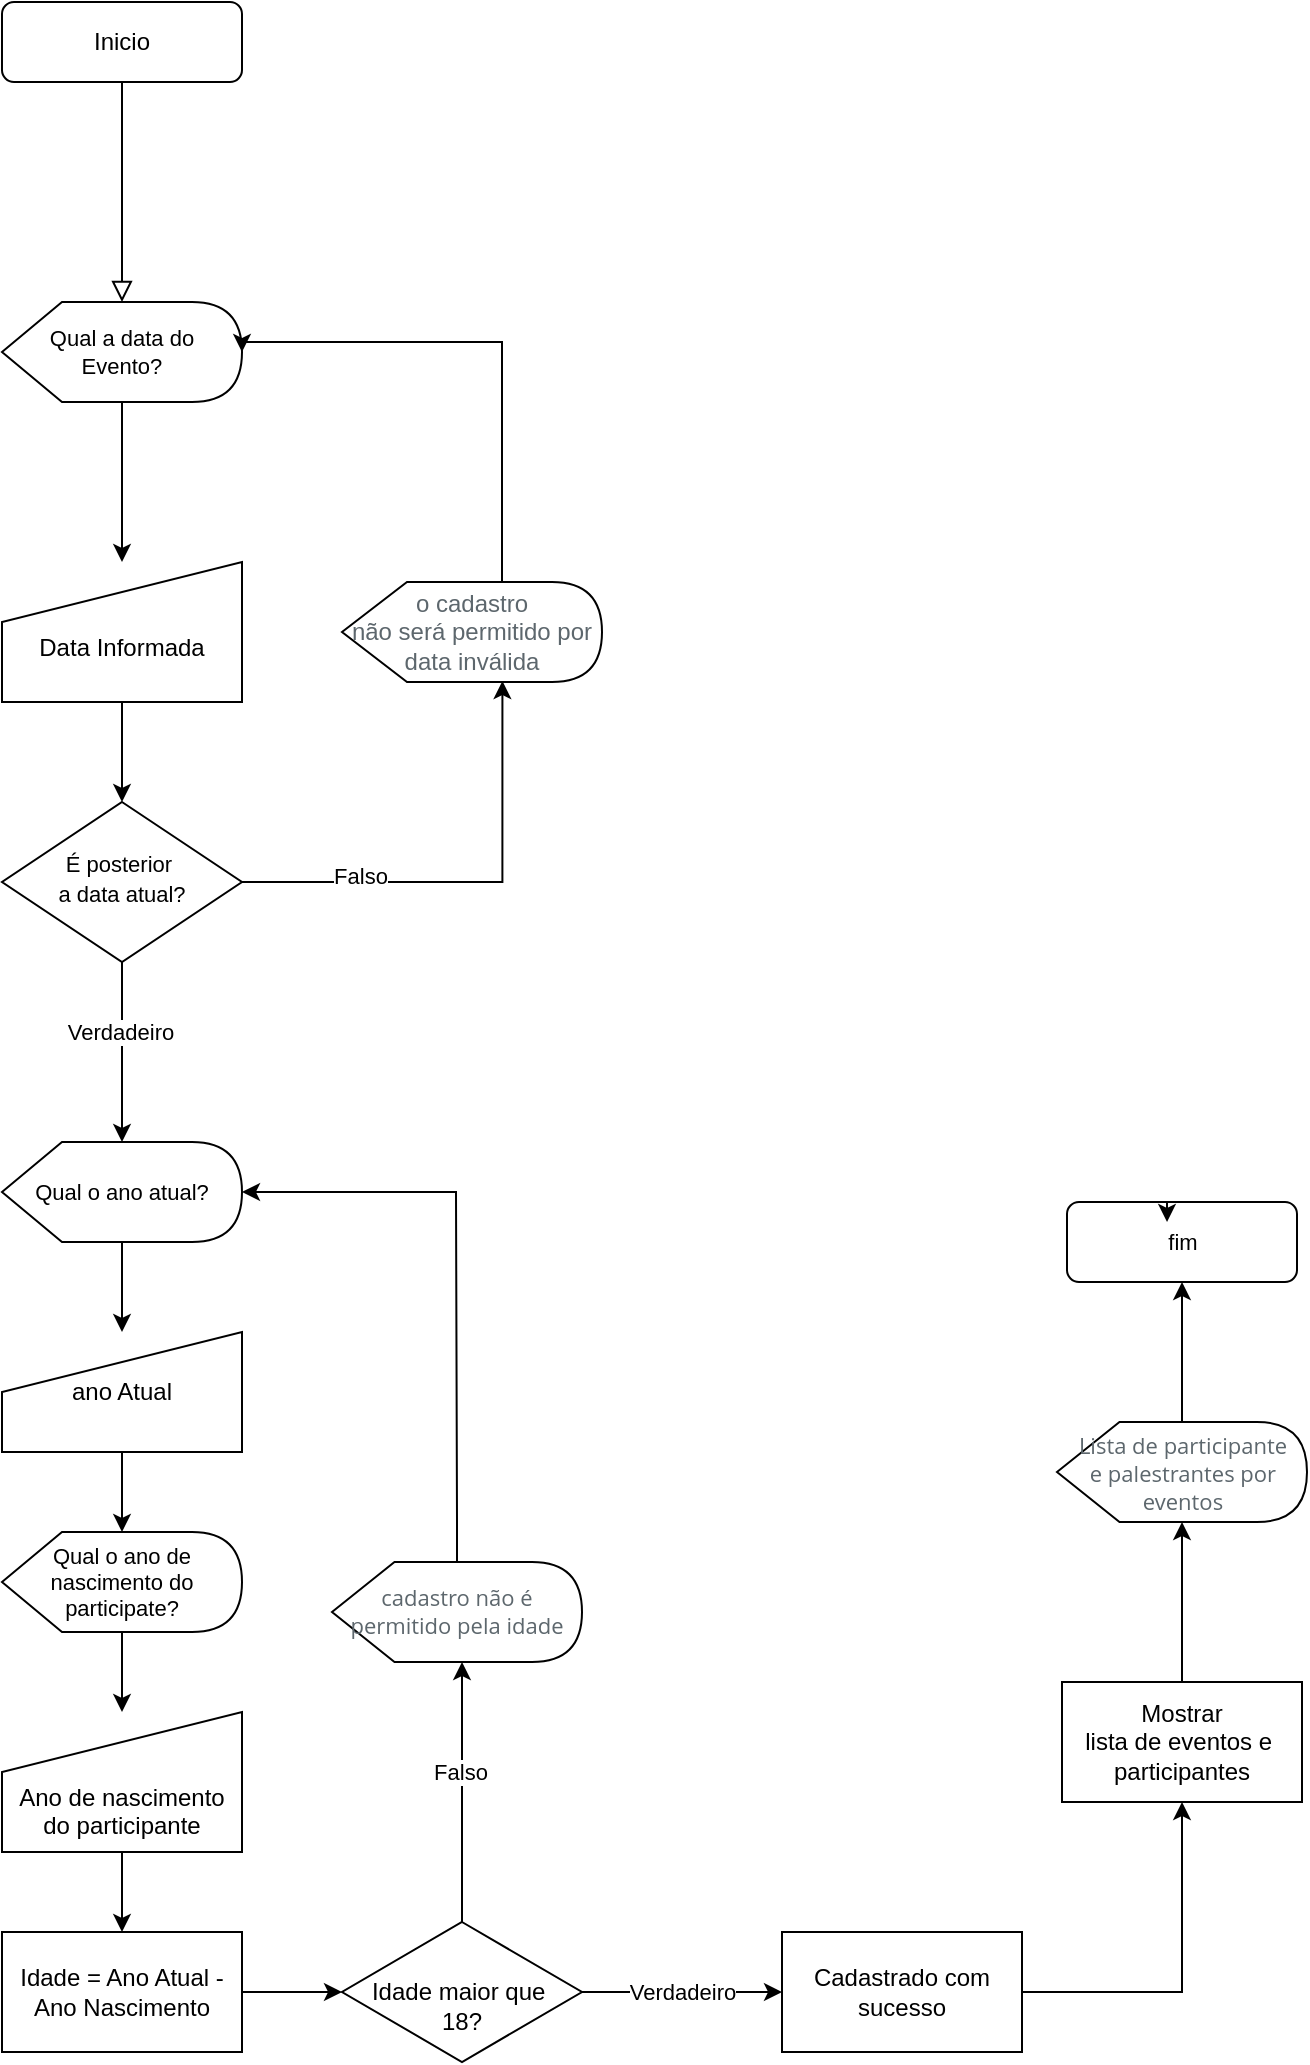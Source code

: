 <mxfile version="15.9.1" type="github">
  <diagram id="C5RBs43oDa-KdzZeNtuy" name="sistema de cadastro para eventos">
    <mxGraphModel dx="899" dy="540" grid="1" gridSize="10" guides="1" tooltips="1" connect="1" arrows="1" fold="1" page="1" pageScale="1" pageWidth="827" pageHeight="1169" math="0" shadow="0">
      <root>
        <mxCell id="WIyWlLk6GJQsqaUBKTNV-0" />
        <mxCell id="WIyWlLk6GJQsqaUBKTNV-1" parent="WIyWlLk6GJQsqaUBKTNV-0" />
        <mxCell id="WIyWlLk6GJQsqaUBKTNV-2" value="" style="rounded=0;html=1;jettySize=auto;orthogonalLoop=1;fontSize=11;endArrow=block;endFill=0;endSize=8;strokeWidth=1;shadow=0;labelBackgroundColor=none;edgeStyle=orthogonalEdgeStyle;" parent="WIyWlLk6GJQsqaUBKTNV-1" source="WIyWlLk6GJQsqaUBKTNV-3" edge="1">
          <mxGeometry relative="1" as="geometry">
            <mxPoint x="220" y="230" as="targetPoint" />
          </mxGeometry>
        </mxCell>
        <mxCell id="WIyWlLk6GJQsqaUBKTNV-3" value="Inicio" style="rounded=1;whiteSpace=wrap;html=1;fontSize=12;glass=0;strokeWidth=1;shadow=0;" parent="WIyWlLk6GJQsqaUBKTNV-1" vertex="1">
          <mxGeometry x="160" y="80" width="120" height="40" as="geometry" />
        </mxCell>
        <mxCell id="RGxDsQOP5B6y2GzN9bs0-18" style="edgeStyle=orthogonalEdgeStyle;rounded=0;orthogonalLoop=1;jettySize=auto;html=1;entryX=0.617;entryY=0.99;entryDx=0;entryDy=0;entryPerimeter=0;labelBorderColor=none;fontFamily=Helvetica;fontSize=12;" edge="1" parent="WIyWlLk6GJQsqaUBKTNV-1" source="WIyWlLk6GJQsqaUBKTNV-6" target="RGxDsQOP5B6y2GzN9bs0-8">
          <mxGeometry relative="1" as="geometry" />
        </mxCell>
        <mxCell id="RGxDsQOP5B6y2GzN9bs0-57" value="Falso" style="edgeLabel;html=1;align=center;verticalAlign=middle;resizable=0;points=[];fontSize=11;fontFamily=Helvetica;" vertex="1" connectable="0" parent="RGxDsQOP5B6y2GzN9bs0-18">
          <mxGeometry x="-0.493" y="3" relative="1" as="geometry">
            <mxPoint as="offset" />
          </mxGeometry>
        </mxCell>
        <mxCell id="RGxDsQOP5B6y2GzN9bs0-22" style="edgeStyle=orthogonalEdgeStyle;rounded=0;orthogonalLoop=1;jettySize=auto;html=1;exitX=0.5;exitY=1;exitDx=0;exitDy=0;labelBorderColor=none;fontFamily=Helvetica;fontSize=12;" edge="1" parent="WIyWlLk6GJQsqaUBKTNV-1" source="WIyWlLk6GJQsqaUBKTNV-6" target="RGxDsQOP5B6y2GzN9bs0-21">
          <mxGeometry relative="1" as="geometry" />
        </mxCell>
        <mxCell id="RGxDsQOP5B6y2GzN9bs0-58" value="Verdadeiro" style="edgeLabel;html=1;align=center;verticalAlign=middle;resizable=0;points=[];fontSize=11;fontFamily=Helvetica;" vertex="1" connectable="0" parent="RGxDsQOP5B6y2GzN9bs0-22">
          <mxGeometry x="-0.232" y="-1" relative="1" as="geometry">
            <mxPoint as="offset" />
          </mxGeometry>
        </mxCell>
        <mxCell id="WIyWlLk6GJQsqaUBKTNV-6" value="&lt;span style=&quot;font-size: 11px&quot;&gt;É posterior&amp;nbsp;&lt;br&gt;a data atual?&lt;br&gt;&lt;/span&gt;" style="rhombus;whiteSpace=wrap;html=1;shadow=0;fontFamily=Helvetica;fontSize=12;align=center;strokeWidth=1;spacing=6;spacingTop=-4;" parent="WIyWlLk6GJQsqaUBKTNV-1" vertex="1">
          <mxGeometry x="160" y="480" width="120" height="80" as="geometry" />
        </mxCell>
        <mxCell id="RGxDsQOP5B6y2GzN9bs0-0" value="Qual a data do &lt;br&gt;Evento?" style="shape=display;whiteSpace=wrap;html=1;fontFamily=Helvetica;fontSize=11;fontColor=rgb(0, 0, 0);align=center;strokeColor=rgb(0, 0, 0);fillColor=rgb(255, 255, 255);" vertex="1" parent="WIyWlLk6GJQsqaUBKTNV-1">
          <mxGeometry x="160" y="230" width="120" height="50" as="geometry" />
        </mxCell>
        <mxCell id="RGxDsQOP5B6y2GzN9bs0-2" value="" style="endArrow=classic;html=1;rounded=0;fontSize=11;entryX=0.5;entryY=0;entryDx=0;entryDy=0;" edge="1" parent="WIyWlLk6GJQsqaUBKTNV-1" source="RGxDsQOP5B6y2GzN9bs0-0" target="RGxDsQOP5B6y2GzN9bs0-15">
          <mxGeometry width="50" height="50" relative="1" as="geometry">
            <mxPoint x="220" y="340" as="sourcePoint" />
            <mxPoint x="220" y="350" as="targetPoint" />
          </mxGeometry>
        </mxCell>
        <mxCell id="RGxDsQOP5B6y2GzN9bs0-6" value="fim" style="rounded=1;whiteSpace=wrap;html=1;fontSize=11;" vertex="1" parent="WIyWlLk6GJQsqaUBKTNV-1">
          <mxGeometry x="692.5" y="680" width="115" height="40" as="geometry" />
        </mxCell>
        <mxCell id="RGxDsQOP5B6y2GzN9bs0-7" style="edgeStyle=orthogonalEdgeStyle;rounded=0;orthogonalLoop=1;jettySize=auto;html=1;exitX=0.5;exitY=0;exitDx=0;exitDy=0;entryX=0.435;entryY=0.25;entryDx=0;entryDy=0;entryPerimeter=0;fontSize=12;" edge="1" parent="WIyWlLk6GJQsqaUBKTNV-1" source="RGxDsQOP5B6y2GzN9bs0-6" target="RGxDsQOP5B6y2GzN9bs0-6">
          <mxGeometry relative="1" as="geometry" />
        </mxCell>
        <mxCell id="RGxDsQOP5B6y2GzN9bs0-11" style="edgeStyle=orthogonalEdgeStyle;rounded=0;orthogonalLoop=1;jettySize=auto;html=1;labelBorderColor=none;fontFamily=Helvetica;fontSize=12;entryX=1;entryY=0.5;entryDx=0;entryDy=0;" edge="1" parent="WIyWlLk6GJQsqaUBKTNV-1" source="RGxDsQOP5B6y2GzN9bs0-8" target="RGxDsQOP5B6y2GzN9bs0-0">
          <mxGeometry relative="1" as="geometry">
            <mxPoint x="410" y="240" as="targetPoint" />
            <Array as="points">
              <mxPoint x="410" y="250" />
              <mxPoint x="280" y="250" />
            </Array>
          </mxGeometry>
        </mxCell>
        <mxCell id="RGxDsQOP5B6y2GzN9bs0-8" value="&lt;span style=&quot;line-height: 107% ; color: rgb(93 , 103 , 109)&quot;&gt;&lt;font style=&quot;font-size: 12px&quot;&gt;o cadastro &lt;br&gt;não será permitido por data inválida&lt;/font&gt;&lt;/span&gt;" style="shape=display;whiteSpace=wrap;html=1;fontSize=12;" vertex="1" parent="WIyWlLk6GJQsqaUBKTNV-1">
          <mxGeometry x="330" y="370" width="130" height="50" as="geometry" />
        </mxCell>
        <mxCell id="RGxDsQOP5B6y2GzN9bs0-17" style="edgeStyle=orthogonalEdgeStyle;rounded=0;orthogonalLoop=1;jettySize=auto;html=1;labelBorderColor=none;fontFamily=Helvetica;fontSize=12;" edge="1" parent="WIyWlLk6GJQsqaUBKTNV-1" source="RGxDsQOP5B6y2GzN9bs0-15" target="WIyWlLk6GJQsqaUBKTNV-6">
          <mxGeometry relative="1" as="geometry" />
        </mxCell>
        <mxCell id="RGxDsQOP5B6y2GzN9bs0-15" value="&lt;br&gt;Data Informada" style="shape=manualInput;whiteSpace=wrap;html=1;fontFamily=Helvetica;fontSize=12;" vertex="1" parent="WIyWlLk6GJQsqaUBKTNV-1">
          <mxGeometry x="160" y="360" width="120" height="70" as="geometry" />
        </mxCell>
        <mxCell id="RGxDsQOP5B6y2GzN9bs0-24" style="edgeStyle=orthogonalEdgeStyle;rounded=0;orthogonalLoop=1;jettySize=auto;html=1;entryX=0.5;entryY=0;entryDx=0;entryDy=0;labelBorderColor=none;fontFamily=Helvetica;fontSize=12;" edge="1" parent="WIyWlLk6GJQsqaUBKTNV-1" source="RGxDsQOP5B6y2GzN9bs0-21" target="RGxDsQOP5B6y2GzN9bs0-23">
          <mxGeometry relative="1" as="geometry" />
        </mxCell>
        <mxCell id="RGxDsQOP5B6y2GzN9bs0-21" value="Qual o ano atual?" style="shape=display;whiteSpace=wrap;html=1;fontFamily=Helvetica;fontSize=11;fontColor=rgb(0, 0, 0);align=center;strokeColor=rgb(0, 0, 0);fillColor=rgb(255, 255, 255);" vertex="1" parent="WIyWlLk6GJQsqaUBKTNV-1">
          <mxGeometry x="160" y="650" width="120" height="50" as="geometry" />
        </mxCell>
        <mxCell id="RGxDsQOP5B6y2GzN9bs0-26" style="edgeStyle=orthogonalEdgeStyle;rounded=0;orthogonalLoop=1;jettySize=auto;html=1;labelBorderColor=none;fontFamily=Helvetica;fontSize=12;" edge="1" parent="WIyWlLk6GJQsqaUBKTNV-1" source="RGxDsQOP5B6y2GzN9bs0-23" target="RGxDsQOP5B6y2GzN9bs0-25">
          <mxGeometry relative="1" as="geometry" />
        </mxCell>
        <mxCell id="RGxDsQOP5B6y2GzN9bs0-23" value="ano Atual" style="shape=manualInput;whiteSpace=wrap;html=1;fontFamily=Helvetica;fontSize=12;" vertex="1" parent="WIyWlLk6GJQsqaUBKTNV-1">
          <mxGeometry x="160" y="745" width="120" height="60" as="geometry" />
        </mxCell>
        <mxCell id="RGxDsQOP5B6y2GzN9bs0-29" style="edgeStyle=orthogonalEdgeStyle;rounded=0;orthogonalLoop=1;jettySize=auto;html=1;entryX=0.5;entryY=0;entryDx=0;entryDy=0;labelBorderColor=none;fontFamily=Helvetica;fontSize=12;" edge="1" parent="WIyWlLk6GJQsqaUBKTNV-1" source="RGxDsQOP5B6y2GzN9bs0-25" target="RGxDsQOP5B6y2GzN9bs0-27">
          <mxGeometry relative="1" as="geometry" />
        </mxCell>
        <mxCell id="RGxDsQOP5B6y2GzN9bs0-25" value="Qual o ano de nascimento do participate?" style="shape=display;whiteSpace=wrap;html=1;fontFamily=Helvetica;fontSize=11;fontColor=rgb(0, 0, 0);align=center;strokeColor=rgb(0, 0, 0);fillColor=rgb(255, 255, 255);" vertex="1" parent="WIyWlLk6GJQsqaUBKTNV-1">
          <mxGeometry x="160" y="845" width="120" height="50" as="geometry" />
        </mxCell>
        <mxCell id="RGxDsQOP5B6y2GzN9bs0-34" style="edgeStyle=orthogonalEdgeStyle;rounded=0;orthogonalLoop=1;jettySize=auto;html=1;labelBorderColor=none;fontFamily=Helvetica;fontSize=12;" edge="1" parent="WIyWlLk6GJQsqaUBKTNV-1" source="RGxDsQOP5B6y2GzN9bs0-27" target="RGxDsQOP5B6y2GzN9bs0-33">
          <mxGeometry relative="1" as="geometry" />
        </mxCell>
        <mxCell id="RGxDsQOP5B6y2GzN9bs0-27" value="&lt;br&gt;&lt;br&gt;Ano de nascimento&lt;br&gt;do participante" style="shape=manualInput;whiteSpace=wrap;html=1;fontFamily=Helvetica;fontSize=12;" vertex="1" parent="WIyWlLk6GJQsqaUBKTNV-1">
          <mxGeometry x="160" y="935" width="120" height="70" as="geometry" />
        </mxCell>
        <mxCell id="RGxDsQOP5B6y2GzN9bs0-46" value="" style="edgeStyle=orthogonalEdgeStyle;rounded=0;orthogonalLoop=1;jettySize=auto;html=1;labelBorderColor=none;fontFamily=Helvetica;fontSize=12;" edge="1" parent="WIyWlLk6GJQsqaUBKTNV-1" source="RGxDsQOP5B6y2GzN9bs0-30" target="RGxDsQOP5B6y2GzN9bs0-45">
          <mxGeometry relative="1" as="geometry" />
        </mxCell>
        <mxCell id="RGxDsQOP5B6y2GzN9bs0-56" value="Verdadeiro" style="edgeLabel;html=1;align=center;verticalAlign=middle;resizable=0;points=[];fontSize=11;fontFamily=Helvetica;" vertex="1" connectable="0" parent="RGxDsQOP5B6y2GzN9bs0-46">
          <mxGeometry x="-0.189" relative="1" as="geometry">
            <mxPoint x="9" as="offset" />
          </mxGeometry>
        </mxCell>
        <mxCell id="RGxDsQOP5B6y2GzN9bs0-49" value="" style="edgeStyle=orthogonalEdgeStyle;rounded=0;orthogonalLoop=1;jettySize=auto;html=1;labelBorderColor=none;fontFamily=Helvetica;fontSize=12;" edge="1" parent="WIyWlLk6GJQsqaUBKTNV-1" source="RGxDsQOP5B6y2GzN9bs0-30" target="RGxDsQOP5B6y2GzN9bs0-48">
          <mxGeometry relative="1" as="geometry">
            <Array as="points">
              <mxPoint x="390" y="940" />
              <mxPoint x="390" y="940" />
            </Array>
          </mxGeometry>
        </mxCell>
        <mxCell id="RGxDsQOP5B6y2GzN9bs0-55" value="Falso" style="edgeLabel;html=1;align=center;verticalAlign=middle;resizable=0;points=[];fontSize=11;fontFamily=Helvetica;" vertex="1" connectable="0" parent="RGxDsQOP5B6y2GzN9bs0-49">
          <mxGeometry x="0.156" y="1" relative="1" as="geometry">
            <mxPoint as="offset" />
          </mxGeometry>
        </mxCell>
        <mxCell id="RGxDsQOP5B6y2GzN9bs0-30" value="&lt;br&gt;Idade maior que&amp;nbsp;&lt;br&gt;18?" style="rhombus;whiteSpace=wrap;html=1;" vertex="1" parent="WIyWlLk6GJQsqaUBKTNV-1">
          <mxGeometry x="330" y="1040" width="120" height="70" as="geometry" />
        </mxCell>
        <mxCell id="RGxDsQOP5B6y2GzN9bs0-44" value="" style="edgeStyle=orthogonalEdgeStyle;rounded=0;orthogonalLoop=1;jettySize=auto;html=1;labelBorderColor=none;fontFamily=Helvetica;fontSize=12;" edge="1" parent="WIyWlLk6GJQsqaUBKTNV-1" source="RGxDsQOP5B6y2GzN9bs0-33" target="RGxDsQOP5B6y2GzN9bs0-30">
          <mxGeometry relative="1" as="geometry" />
        </mxCell>
        <mxCell id="RGxDsQOP5B6y2GzN9bs0-33" value="Idade = Ano Atual - Ano Nascimento" style="rounded=0;whiteSpace=wrap;html=1;fontFamily=Helvetica;fontSize=12;" vertex="1" parent="WIyWlLk6GJQsqaUBKTNV-1">
          <mxGeometry x="160" y="1045" width="120" height="60" as="geometry" />
        </mxCell>
        <mxCell id="RGxDsQOP5B6y2GzN9bs0-53" value="" style="edgeStyle=orthogonalEdgeStyle;rounded=0;orthogonalLoop=1;jettySize=auto;html=1;labelBorderColor=none;fontFamily=Helvetica;fontSize=11;entryX=0.5;entryY=1;entryDx=0;entryDy=0;" edge="1" parent="WIyWlLk6GJQsqaUBKTNV-1" source="RGxDsQOP5B6y2GzN9bs0-45" target="RGxDsQOP5B6y2GzN9bs0-60">
          <mxGeometry relative="1" as="geometry">
            <mxPoint x="728" y="1075" as="targetPoint" />
            <Array as="points">
              <mxPoint x="750" y="1075" />
            </Array>
          </mxGeometry>
        </mxCell>
        <mxCell id="RGxDsQOP5B6y2GzN9bs0-45" value="Cadastrado com&lt;br&gt;sucesso" style="whiteSpace=wrap;html=1;" vertex="1" parent="WIyWlLk6GJQsqaUBKTNV-1">
          <mxGeometry x="550" y="1045" width="120" height="60" as="geometry" />
        </mxCell>
        <mxCell id="RGxDsQOP5B6y2GzN9bs0-52" style="edgeStyle=orthogonalEdgeStyle;rounded=0;orthogonalLoop=1;jettySize=auto;html=1;labelBorderColor=none;fontFamily=Helvetica;fontSize=11;entryX=1;entryY=0.5;entryDx=0;entryDy=0;entryPerimeter=0;" edge="1" parent="WIyWlLk6GJQsqaUBKTNV-1" source="RGxDsQOP5B6y2GzN9bs0-48" target="RGxDsQOP5B6y2GzN9bs0-21">
          <mxGeometry relative="1" as="geometry">
            <mxPoint x="387.5" y="670" as="targetPoint" />
            <Array as="points">
              <mxPoint x="387" y="840" />
              <mxPoint x="387" y="675" />
            </Array>
          </mxGeometry>
        </mxCell>
        <mxCell id="RGxDsQOP5B6y2GzN9bs0-48" value="&lt;span style=&quot;line-height: 107% ; font-family: &amp;#34;open sans&amp;#34; , sans-serif ; color: rgb(93 , 103 , 109)&quot;&gt;&lt;font style=&quot;font-size: 11px&quot;&gt;cadastro não é &lt;br&gt;permitido pela idade&lt;/font&gt;&lt;/span&gt;" style="shape=display;whiteSpace=wrap;html=1;fontFamily=Helvetica;fontSize=11;fontColor=rgb(0, 0, 0);align=center;strokeColor=rgb(0, 0, 0);fillColor=rgb(255, 255, 255);" vertex="1" parent="WIyWlLk6GJQsqaUBKTNV-1">
          <mxGeometry x="325" y="860" width="125" height="50" as="geometry" />
        </mxCell>
        <mxCell id="RGxDsQOP5B6y2GzN9bs0-62" value="" style="edgeStyle=orthogonalEdgeStyle;rounded=0;orthogonalLoop=1;jettySize=auto;html=1;labelBorderColor=none;fontFamily=Helvetica;fontSize=11;" edge="1" parent="WIyWlLk6GJQsqaUBKTNV-1" source="RGxDsQOP5B6y2GzN9bs0-59" target="RGxDsQOP5B6y2GzN9bs0-6">
          <mxGeometry relative="1" as="geometry" />
        </mxCell>
        <mxCell id="RGxDsQOP5B6y2GzN9bs0-59" value="&lt;div&gt;&lt;span style=&quot;color: rgb(93 , 103 , 109) ; font-family: &amp;#34;open sans&amp;#34; , sans-serif&quot;&gt;Lista de participante&lt;/span&gt;&lt;/div&gt;&lt;font color=&quot;#5d676d&quot; face=&quot;open sans, sans-serif&quot;&gt;&lt;div&gt;&lt;span&gt;e palestrantes por&lt;/span&gt;&lt;/div&gt;&lt;div&gt;&lt;span&gt;eventos&lt;/span&gt;&lt;/div&gt;&lt;/font&gt;" style="shape=display;whiteSpace=wrap;html=1;fontFamily=Helvetica;fontSize=11;fontColor=rgb(0, 0, 0);align=center;strokeColor=rgb(0, 0, 0);fillColor=rgb(255, 255, 255);" vertex="1" parent="WIyWlLk6GJQsqaUBKTNV-1">
          <mxGeometry x="687.5" y="790" width="125" height="50" as="geometry" />
        </mxCell>
        <mxCell id="RGxDsQOP5B6y2GzN9bs0-61" value="" style="edgeStyle=orthogonalEdgeStyle;rounded=0;orthogonalLoop=1;jettySize=auto;html=1;labelBorderColor=none;fontFamily=Helvetica;fontSize=11;" edge="1" parent="WIyWlLk6GJQsqaUBKTNV-1" source="RGxDsQOP5B6y2GzN9bs0-60" target="RGxDsQOP5B6y2GzN9bs0-59">
          <mxGeometry relative="1" as="geometry" />
        </mxCell>
        <mxCell id="RGxDsQOP5B6y2GzN9bs0-60" value="Mostrar&lt;br&gt;lista de eventos e&amp;nbsp;&lt;br&gt;participantes" style="rounded=0;whiteSpace=wrap;html=1;fontFamily=Helvetica;fontSize=12;" vertex="1" parent="WIyWlLk6GJQsqaUBKTNV-1">
          <mxGeometry x="690" y="920" width="120" height="60" as="geometry" />
        </mxCell>
      </root>
    </mxGraphModel>
  </diagram>
</mxfile>
